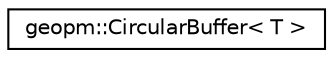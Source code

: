 digraph "Graphical Class Hierarchy"
{
 // LATEX_PDF_SIZE
  edge [fontname="Helvetica",fontsize="10",labelfontname="Helvetica",labelfontsize="10"];
  node [fontname="Helvetica",fontsize="10",shape=record];
  rankdir="LR";
  Node0 [label="geopm::CircularBuffer\< T \>",height=0.2,width=0.4,color="black", fillcolor="white", style="filled",URL="$classgeopm_1_1_circular_buffer.html",tooltip=" "];
}
